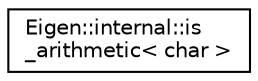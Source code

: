 digraph "Graphical Class Hierarchy"
{
  edge [fontname="Helvetica",fontsize="10",labelfontname="Helvetica",labelfontsize="10"];
  node [fontname="Helvetica",fontsize="10",shape=record];
  rankdir="LR";
  Node1 [label="Eigen::internal::is\l_arithmetic\< char \>",height=0.2,width=0.4,color="black", fillcolor="white", style="filled",URL="$struct_eigen_1_1internal_1_1is__arithmetic_3_01char_01_4.html"];
}
